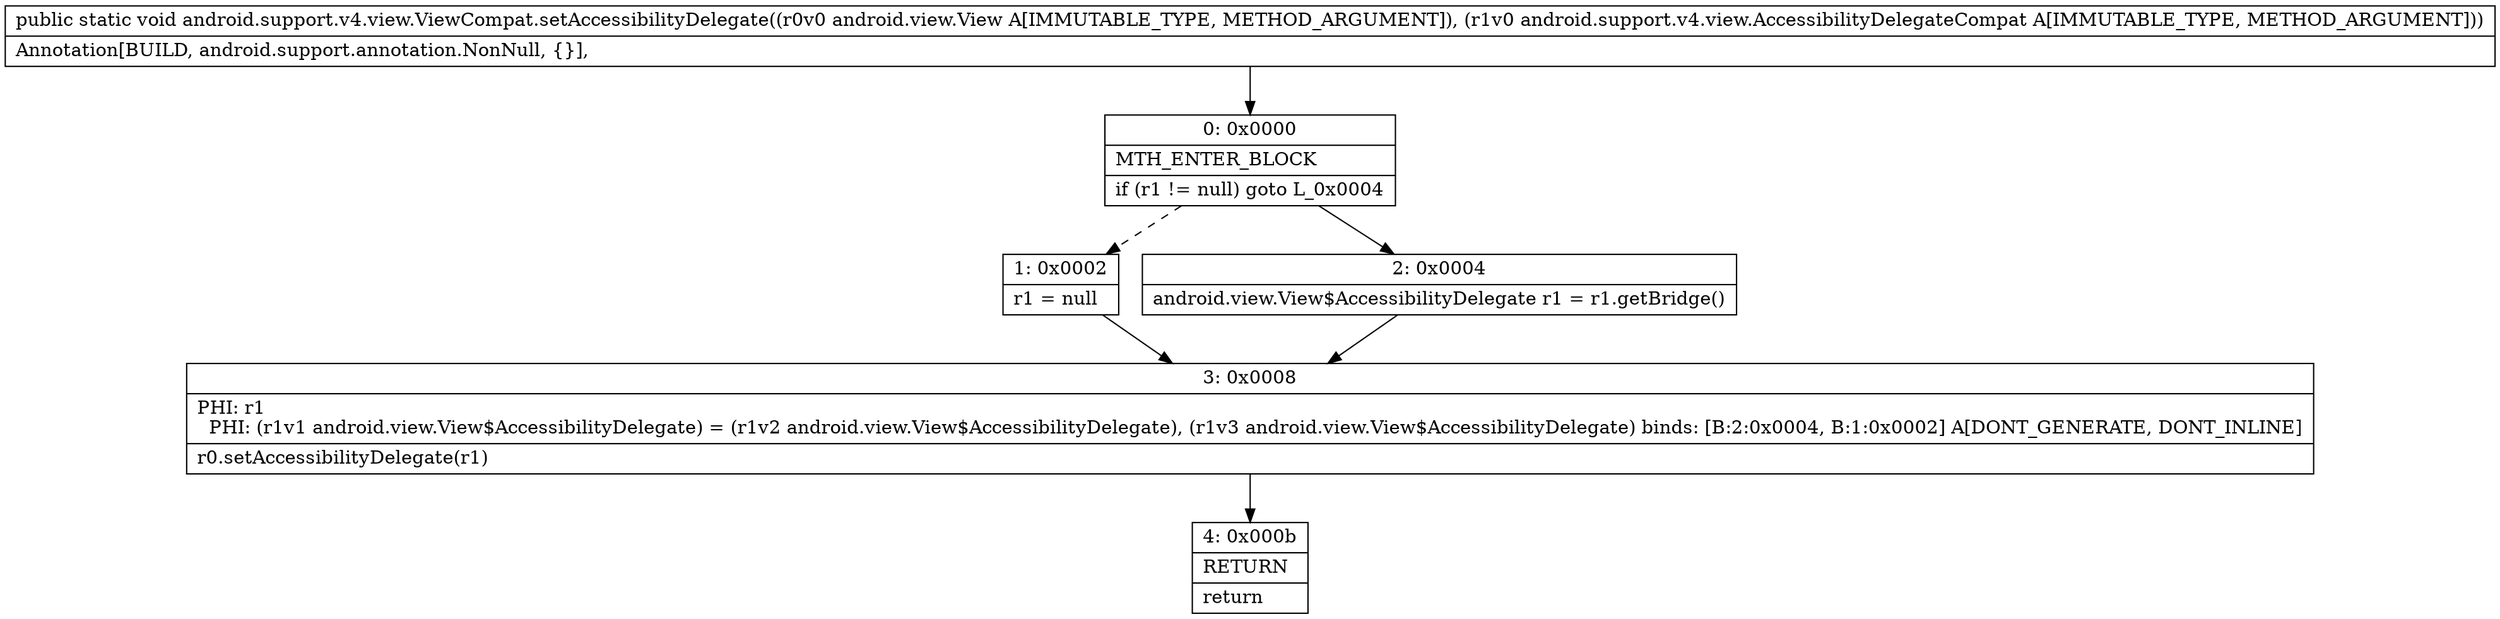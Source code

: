 digraph "CFG forandroid.support.v4.view.ViewCompat.setAccessibilityDelegate(Landroid\/view\/View;Landroid\/support\/v4\/view\/AccessibilityDelegateCompat;)V" {
Node_0 [shape=record,label="{0\:\ 0x0000|MTH_ENTER_BLOCK\l|if (r1 != null) goto L_0x0004\l}"];
Node_1 [shape=record,label="{1\:\ 0x0002|r1 = null\l}"];
Node_2 [shape=record,label="{2\:\ 0x0004|android.view.View$AccessibilityDelegate r1 = r1.getBridge()\l}"];
Node_3 [shape=record,label="{3\:\ 0x0008|PHI: r1 \l  PHI: (r1v1 android.view.View$AccessibilityDelegate) = (r1v2 android.view.View$AccessibilityDelegate), (r1v3 android.view.View$AccessibilityDelegate) binds: [B:2:0x0004, B:1:0x0002] A[DONT_GENERATE, DONT_INLINE]\l|r0.setAccessibilityDelegate(r1)\l}"];
Node_4 [shape=record,label="{4\:\ 0x000b|RETURN\l|return\l}"];
MethodNode[shape=record,label="{public static void android.support.v4.view.ViewCompat.setAccessibilityDelegate((r0v0 android.view.View A[IMMUTABLE_TYPE, METHOD_ARGUMENT]), (r1v0 android.support.v4.view.AccessibilityDelegateCompat A[IMMUTABLE_TYPE, METHOD_ARGUMENT]))  | Annotation[BUILD, android.support.annotation.NonNull, \{\}], \l}"];
MethodNode -> Node_0;
Node_0 -> Node_1[style=dashed];
Node_0 -> Node_2;
Node_1 -> Node_3;
Node_2 -> Node_3;
Node_3 -> Node_4;
}

